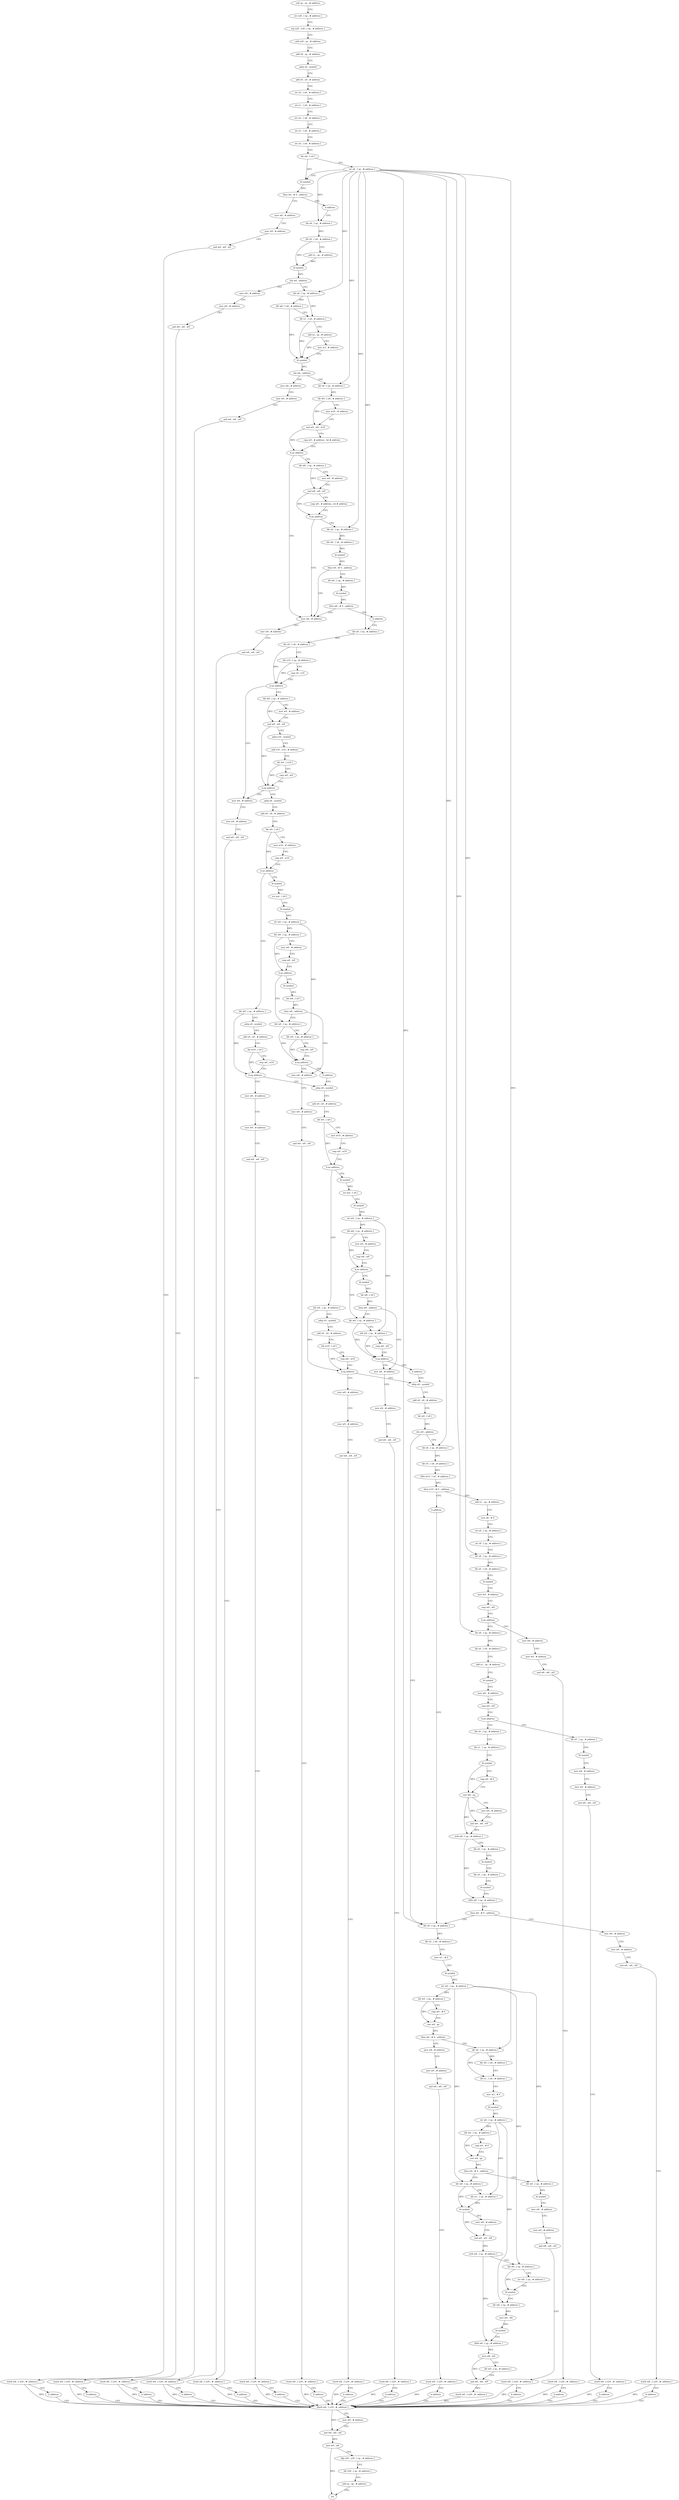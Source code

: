digraph "func" {
"4215012" [label = "sub sp , sp , # address" ]
"4215016" [label = "str x28 , [ sp , # address ]" ]
"4215020" [label = "stp x29 , x30 , [ sp , # address ]" ]
"4215024" [label = "add x29 , sp , # address" ]
"4215028" [label = "add x8 , sp , # address" ]
"4215032" [label = "adrp x9 , symbol" ]
"4215036" [label = "add x9 , x9 , # address" ]
"4215040" [label = "str x0 , [ x8 , # address ]" ]
"4215044" [label = "str x1 , [ x8 , # address ]" ]
"4215048" [label = "str w2 , [ x8 , # address ]" ]
"4215052" [label = "str x3 , [ x8 , # address ]" ]
"4215056" [label = "str x4 , [ x8 , # address ]" ]
"4215060" [label = "ldr w0 , [ x9 ]" ]
"4215064" [label = "str x8 , [ sp , # address ]" ]
"4215068" [label = "bl symbol" ]
"4215072" [label = "tbnz w0 , # 0 , address" ]
"4215080" [label = "mov w8 , # address" ]
"4215076" [label = "b address" ]
"4215084" [label = "mov w9 , # address" ]
"4215088" [label = "and w8 , w8 , w9" ]
"4215092" [label = "sturb w8 , [ x29 , #- address ]" ]
"4215096" [label = "b address" ]
"4216080" [label = "ldurb w8 , [ x29 , #- address ]" ]
"4215100" [label = "ldr x8 , [ sp , # address ]" ]
"4216084" [label = "mov w9 , # address" ]
"4216088" [label = "and w8 , w8 , w9" ]
"4216092" [label = "mov w0 , w8" ]
"4216096" [label = "ldp x29 , x30 , [ sp , # address ]" ]
"4216100" [label = "ldr x28 , [ sp , # address ]" ]
"4216104" [label = "add sp , sp , # address" ]
"4216108" [label = "ret" ]
"4215104" [label = "ldr x0 , [ x8 , # address ]" ]
"4215108" [label = "add x1 , sp , # address" ]
"4215112" [label = "bl symbol" ]
"4215116" [label = "cbz w0 , address" ]
"4215140" [label = "ldr x8 , [ sp , # address ]" ]
"4215120" [label = "mov w8 , # address" ]
"4215144" [label = "ldr w0 , [ x8 , # address ]" ]
"4215148" [label = "ldr x1 , [ x8 , # address ]" ]
"4215152" [label = "add x2 , sp , # address" ]
"4215156" [label = "mov w3 , # address" ]
"4215160" [label = "bl symbol" ]
"4215164" [label = "cbz w0 , address" ]
"4215188" [label = "ldr x8 , [ sp , # address ]" ]
"4215168" [label = "mov w8 , # address" ]
"4215124" [label = "mov w9 , # address" ]
"4215128" [label = "and w8 , w8 , w9" ]
"4215132" [label = "sturb w8 , [ x29 , #- address ]" ]
"4215136" [label = "b address" ]
"4215192" [label = "ldr w9 , [ x8 , # address ]" ]
"4215196" [label = "mov w10 , # address" ]
"4215200" [label = "and w9 , w9 , w10" ]
"4215204" [label = "cmp w9 , # address , lsl # address" ]
"4215208" [label = "b.ne address" ]
"4215264" [label = "mov w8 , # address" ]
"4215212" [label = "ldr w8 , [ sp , # address ]" ]
"4215172" [label = "mov w9 , # address" ]
"4215176" [label = "and w8 , w8 , w9" ]
"4215180" [label = "sturb w8 , [ x29 , #- address ]" ]
"4215184" [label = "b address" ]
"4215268" [label = "mov w9 , # address" ]
"4215272" [label = "and w8 , w8 , w9" ]
"4215276" [label = "sturb w8 , [ x29 , #- address ]" ]
"4215280" [label = "b address" ]
"4215216" [label = "mov w9 , # address" ]
"4215220" [label = "and w8 , w8 , w9" ]
"4215224" [label = "cmp w8 , # address , lsl # address" ]
"4215228" [label = "b.ne address" ]
"4215232" [label = "ldr x8 , [ sp , # address ]" ]
"4215236" [label = "ldr w0 , [ x8 , # address ]" ]
"4215240" [label = "bl symbol" ]
"4215244" [label = "tbnz w0 , # 0 , address" ]
"4215248" [label = "ldr w0 , [ sp , # address ]" ]
"4215252" [label = "bl symbol" ]
"4215256" [label = "tbnz w0 , # 0 , address" ]
"4215260" [label = "b address" ]
"4215284" [label = "ldr x8 , [ sp , # address ]" ]
"4215288" [label = "ldr x9 , [ x8 , # address ]" ]
"4215292" [label = "ldr x10 , [ sp , # address ]" ]
"4215296" [label = "cmp x9 , x10" ]
"4215300" [label = "b.ne address" ]
"4215336" [label = "mov w8 , # address" ]
"4215304" [label = "ldr w8 , [ sp , # address ]" ]
"4215340" [label = "mov w9 , # address" ]
"4215344" [label = "and w8 , w8 , w9" ]
"4215348" [label = "sturb w8 , [ x29 , #- address ]" ]
"4215352" [label = "b address" ]
"4215308" [label = "mov w9 , # address" ]
"4215312" [label = "and w8 , w8 , w9" ]
"4215316" [label = "adrp x10 , symbol" ]
"4215320" [label = "add x10 , x10 , # address" ]
"4215324" [label = "ldr w9 , [ x10 ]" ]
"4215328" [label = "cmp w8 , w9" ]
"4215332" [label = "b.eq address" ]
"4215356" [label = "adrp x8 , symbol" ]
"4215360" [label = "add x8 , x8 , # address" ]
"4215364" [label = "ldr w9 , [ x8 ]" ]
"4215368" [label = "mov w10 , # address" ]
"4215372" [label = "cmp w9 , w10" ]
"4215376" [label = "b.ne address" ]
"4215464" [label = "ldr w8 , [ sp , # address ]" ]
"4215380" [label = "bl symbol" ]
"4215468" [label = "adrp x9 , symbol" ]
"4215472" [label = "add x9 , x9 , # address" ]
"4215476" [label = "ldr w10 , [ x9 ]" ]
"4215480" [label = "cmp w8 , w10" ]
"4215484" [label = "b.eq address" ]
"4215508" [label = "adrp x8 , symbol" ]
"4215488" [label = "mov w8 , # address" ]
"4215384" [label = "str wzr , [ x0 ]" ]
"4215388" [label = "bl symbol" ]
"4215392" [label = "str w0 , [ sp , # address ]" ]
"4215396" [label = "ldr w8 , [ sp , # address ]" ]
"4215400" [label = "mov w9 , # address" ]
"4215404" [label = "cmp w8 , w9" ]
"4215408" [label = "b.ne address" ]
"4215424" [label = "ldr w8 , [ sp , # address ]" ]
"4215412" [label = "bl symbol" ]
"4215512" [label = "add x8 , x8 , # address" ]
"4215516" [label = "ldr w9 , [ x8 ]" ]
"4215520" [label = "mov w10 , # address" ]
"4215524" [label = "cmp w9 , w10" ]
"4215528" [label = "b.ne address" ]
"4215616" [label = "ldr w8 , [ sp , # address ]" ]
"4215532" [label = "bl symbol" ]
"4215492" [label = "mov w9 , # address" ]
"4215496" [label = "and w8 , w8 , w9" ]
"4215500" [label = "sturb w8 , [ x29 , #- address ]" ]
"4215504" [label = "b address" ]
"4215428" [label = "ldr w9 , [ sp , # address ]" ]
"4215432" [label = "cmp w8 , w9" ]
"4215436" [label = "b.eq address" ]
"4215460" [label = "b address" ]
"4215440" [label = "mov w8 , # address" ]
"4215416" [label = "ldr w8 , [ x0 ]" ]
"4215420" [label = "cbnz w8 , address" ]
"4215620" [label = "adrp x9 , symbol" ]
"4215624" [label = "add x9 , x9 , # address" ]
"4215628" [label = "ldr w10 , [ x9 ]" ]
"4215632" [label = "cmp w8 , w10" ]
"4215636" [label = "b.eq address" ]
"4215660" [label = "adrp x8 , symbol" ]
"4215640" [label = "mov w8 , # address" ]
"4215536" [label = "str wzr , [ x0 ]" ]
"4215540" [label = "bl symbol" ]
"4215544" [label = "str w0 , [ sp , # address ]" ]
"4215548" [label = "ldr w8 , [ sp , # address ]" ]
"4215552" [label = "mov w9 , # address" ]
"4215556" [label = "cmp w8 , w9" ]
"4215560" [label = "b.ne address" ]
"4215576" [label = "ldr w8 , [ sp , # address ]" ]
"4215564" [label = "bl symbol" ]
"4215444" [label = "mov w9 , # address" ]
"4215448" [label = "and w8 , w8 , w9" ]
"4215452" [label = "sturb w8 , [ x29 , #- address ]" ]
"4215456" [label = "b address" ]
"4215664" [label = "add x8 , x8 , # address" ]
"4215668" [label = "ldr w9 , [ x8 ]" ]
"4215672" [label = "cbz w9 , address" ]
"4215888" [label = "ldr x8 , [ sp , # address ]" ]
"4215676" [label = "ldr x8 , [ sp , # address ]" ]
"4215644" [label = "mov w9 , # address" ]
"4215648" [label = "and w8 , w8 , w9" ]
"4215652" [label = "sturb w8 , [ x29 , #- address ]" ]
"4215656" [label = "b address" ]
"4215580" [label = "ldr w9 , [ sp , # address ]" ]
"4215584" [label = "cmp w8 , w9" ]
"4215588" [label = "b.eq address" ]
"4215612" [label = "b address" ]
"4215592" [label = "mov w8 , # address" ]
"4215568" [label = "ldr w8 , [ x0 ]" ]
"4215572" [label = "cbnz w8 , address" ]
"4215892" [label = "ldr x0 , [ x8 , # address ]" ]
"4215896" [label = "mov w1 , # 0" ]
"4215900" [label = "bl symbol" ]
"4215904" [label = "str w0 , [ sp , # address ]" ]
"4215908" [label = "ldr w9 , [ sp , # address ]" ]
"4215912" [label = "cmp w9 , # 0" ]
"4215916" [label = "cset w9 , ge" ]
"4215920" [label = "tbnz w9 , # 0 , address" ]
"4215944" [label = "ldr x8 , [ sp , # address ]" ]
"4215924" [label = "mov w8 , # address" ]
"4215680" [label = "ldr x9 , [ x8 , # address ]" ]
"4215684" [label = "ldrb w10 , [ x9 , # address ]" ]
"4215688" [label = "tbnz w10 , # 0 , address" ]
"4215696" [label = "add x1 , sp , # address" ]
"4215692" [label = "b address" ]
"4215596" [label = "mov w9 , # address" ]
"4215600" [label = "and w8 , w8 , w9" ]
"4215604" [label = "sturb w8 , [ x29 , #- address ]" ]
"4215608" [label = "b address" ]
"4215948" [label = "ldr w0 , [ x8 , # address ]" ]
"4215952" [label = "ldr x1 , [ x8 , # address ]" ]
"4215956" [label = "mov w2 , # 0" ]
"4215960" [label = "bl symbol" ]
"4215964" [label = "str w0 , [ sp , # address ]" ]
"4215968" [label = "ldr w9 , [ sp , # address ]" ]
"4215972" [label = "cmp w9 , # 0" ]
"4215976" [label = "cset w9 , ge" ]
"4215980" [label = "tbnz w9 , # 0 , address" ]
"4216012" [label = "ldr w0 , [ sp , # address ]" ]
"4215984" [label = "ldr w0 , [ sp , # address ]" ]
"4215928" [label = "mov w9 , # address" ]
"4215932" [label = "and w8 , w8 , w9" ]
"4215936" [label = "sturb w8 , [ x29 , #- address ]" ]
"4215940" [label = "b address" ]
"4215700" [label = "mov x8 , # 0" ]
"4215704" [label = "str x8 , [ sp , # address ]" ]
"4215708" [label = "str x8 , [ sp , # address ]" ]
"4215712" [label = "ldr x8 , [ sp , # address ]" ]
"4215716" [label = "ldr x0 , [ x8 , # address ]" ]
"4215720" [label = "bl symbol" ]
"4215724" [label = "mov w9 , # address" ]
"4215728" [label = "cmp w0 , w9" ]
"4215732" [label = "b.ne address" ]
"4215756" [label = "ldr x8 , [ sp , # address ]" ]
"4215736" [label = "mov w8 , # address" ]
"4216016" [label = "ldr w1 , [ sp , # address ]" ]
"4216020" [label = "bl symbol" ]
"4216024" [label = "mov w8 , # address" ]
"4216028" [label = "and w9 , w0 , w8" ]
"4216032" [label = "strb w9 , [ sp , # address ]" ]
"4216036" [label = "ldr w0 , [ sp , # address ]" ]
"4216040" [label = "str w8 , [ sp , # address ]" ]
"4216044" [label = "bl symbol" ]
"4216048" [label = "ldr w8 , [ sp , # address ]" ]
"4216052" [label = "mov w0 , w8" ]
"4216056" [label = "bl symbol" ]
"4216060" [label = "ldrb w8 , [ sp , # address ]" ]
"4216064" [label = "mvn w8 , w8" ]
"4216068" [label = "ldr w9 , [ sp , # address ]" ]
"4216072" [label = "and w8 , w8 , w9" ]
"4216076" [label = "sturb w8 , [ x29 , #- address ]" ]
"4215988" [label = "bl symbol" ]
"4215992" [label = "mov w8 , # address" ]
"4215996" [label = "mov w9 , # address" ]
"4216000" [label = "and w8 , w8 , w9" ]
"4216004" [label = "sturb w8 , [ x29 , #- address ]" ]
"4216008" [label = "b address" ]
"4215760" [label = "ldr x0 , [ x8 , # address ]" ]
"4215764" [label = "add x1 , sp , # address" ]
"4215768" [label = "bl symbol" ]
"4215772" [label = "mov w9 , # address" ]
"4215776" [label = "cmp w0 , w9" ]
"4215780" [label = "b.ne address" ]
"4215812" [label = "ldr x0 , [ sp , # address ]" ]
"4215784" [label = "ldr x0 , [ sp , # address ]" ]
"4215740" [label = "mov w9 , # address" ]
"4215744" [label = "and w8 , w8 , w9" ]
"4215748" [label = "sturb w8 , [ x29 , #- address ]" ]
"4215752" [label = "b address" ]
"4215816" [label = "ldr x1 , [ sp , # address ]" ]
"4215820" [label = "bl symbol" ]
"4215824" [label = "cmp w0 , # 0" ]
"4215828" [label = "cset w8 , eq" ]
"4215832" [label = "mov w9 , # address" ]
"4215836" [label = "and w8 , w8 , w9" ]
"4215840" [label = "strb w8 , [ sp , # address ]" ]
"4215844" [label = "ldr x0 , [ sp , # address ]" ]
"4215848" [label = "bl symbol" ]
"4215852" [label = "ldr x0 , [ sp , # address ]" ]
"4215856" [label = "bl symbol" ]
"4215860" [label = "ldrb w8 , [ sp , # address ]" ]
"4215864" [label = "tbnz w8 , # 0 , address" ]
"4215868" [label = "mov w8 , # address" ]
"4215788" [label = "bl symbol" ]
"4215792" [label = "mov w8 , # address" ]
"4215796" [label = "mov w9 , # address" ]
"4215800" [label = "and w8 , w8 , w9" ]
"4215804" [label = "sturb w8 , [ x29 , #- address ]" ]
"4215808" [label = "b address" ]
"4215872" [label = "mov w9 , # address" ]
"4215876" [label = "and w8 , w8 , w9" ]
"4215880" [label = "sturb w8 , [ x29 , #- address ]" ]
"4215884" [label = "b address" ]
"4215012" -> "4215016" [ label = "CFG" ]
"4215016" -> "4215020" [ label = "CFG" ]
"4215020" -> "4215024" [ label = "CFG" ]
"4215024" -> "4215028" [ label = "CFG" ]
"4215028" -> "4215032" [ label = "CFG" ]
"4215032" -> "4215036" [ label = "CFG" ]
"4215036" -> "4215040" [ label = "CFG" ]
"4215040" -> "4215044" [ label = "CFG" ]
"4215044" -> "4215048" [ label = "CFG" ]
"4215048" -> "4215052" [ label = "CFG" ]
"4215052" -> "4215056" [ label = "CFG" ]
"4215056" -> "4215060" [ label = "CFG" ]
"4215060" -> "4215064" [ label = "CFG" ]
"4215060" -> "4215068" [ label = "DFG" ]
"4215064" -> "4215068" [ label = "CFG" ]
"4215064" -> "4215100" [ label = "DFG" ]
"4215064" -> "4215140" [ label = "DFG" ]
"4215064" -> "4215188" [ label = "DFG" ]
"4215064" -> "4215232" [ label = "DFG" ]
"4215064" -> "4215284" [ label = "DFG" ]
"4215064" -> "4215888" [ label = "DFG" ]
"4215064" -> "4215676" [ label = "DFG" ]
"4215064" -> "4215712" [ label = "DFG" ]
"4215064" -> "4215756" [ label = "DFG" ]
"4215064" -> "4215944" [ label = "DFG" ]
"4215068" -> "4215072" [ label = "DFG" ]
"4215072" -> "4215080" [ label = "CFG" ]
"4215072" -> "4215076" [ label = "CFG" ]
"4215080" -> "4215084" [ label = "CFG" ]
"4215076" -> "4215100" [ label = "CFG" ]
"4215084" -> "4215088" [ label = "CFG" ]
"4215088" -> "4215092" [ label = "CFG" ]
"4215092" -> "4215096" [ label = "CFG" ]
"4215092" -> "4216080" [ label = "DFG" ]
"4215096" -> "4216080" [ label = "CFG" ]
"4216080" -> "4216084" [ label = "CFG" ]
"4216080" -> "4216088" [ label = "DFG" ]
"4215100" -> "4215104" [ label = "DFG" ]
"4216084" -> "4216088" [ label = "CFG" ]
"4216088" -> "4216092" [ label = "DFG" ]
"4216092" -> "4216096" [ label = "CFG" ]
"4216092" -> "4216108" [ label = "DFG" ]
"4216096" -> "4216100" [ label = "CFG" ]
"4216100" -> "4216104" [ label = "CFG" ]
"4216104" -> "4216108" [ label = "CFG" ]
"4215104" -> "4215108" [ label = "CFG" ]
"4215104" -> "4215112" [ label = "DFG" ]
"4215108" -> "4215112" [ label = "DFG" ]
"4215112" -> "4215116" [ label = "DFG" ]
"4215116" -> "4215140" [ label = "CFG" ]
"4215116" -> "4215120" [ label = "CFG" ]
"4215140" -> "4215144" [ label = "DFG" ]
"4215140" -> "4215148" [ label = "DFG" ]
"4215120" -> "4215124" [ label = "CFG" ]
"4215144" -> "4215148" [ label = "CFG" ]
"4215144" -> "4215160" [ label = "DFG" ]
"4215148" -> "4215152" [ label = "CFG" ]
"4215148" -> "4215160" [ label = "DFG" ]
"4215152" -> "4215156" [ label = "CFG" ]
"4215152" -> "4215160" [ label = "DFG" ]
"4215156" -> "4215160" [ label = "CFG" ]
"4215160" -> "4215164" [ label = "DFG" ]
"4215164" -> "4215188" [ label = "CFG" ]
"4215164" -> "4215168" [ label = "CFG" ]
"4215188" -> "4215192" [ label = "DFG" ]
"4215168" -> "4215172" [ label = "CFG" ]
"4215124" -> "4215128" [ label = "CFG" ]
"4215128" -> "4215132" [ label = "CFG" ]
"4215132" -> "4215136" [ label = "CFG" ]
"4215132" -> "4216080" [ label = "DFG" ]
"4215136" -> "4216080" [ label = "CFG" ]
"4215192" -> "4215196" [ label = "CFG" ]
"4215192" -> "4215200" [ label = "DFG" ]
"4215196" -> "4215200" [ label = "CFG" ]
"4215200" -> "4215204" [ label = "CFG" ]
"4215200" -> "4215208" [ label = "DFG" ]
"4215204" -> "4215208" [ label = "CFG" ]
"4215208" -> "4215264" [ label = "CFG" ]
"4215208" -> "4215212" [ label = "CFG" ]
"4215264" -> "4215268" [ label = "CFG" ]
"4215212" -> "4215216" [ label = "CFG" ]
"4215212" -> "4215220" [ label = "DFG" ]
"4215172" -> "4215176" [ label = "CFG" ]
"4215176" -> "4215180" [ label = "CFG" ]
"4215180" -> "4215184" [ label = "CFG" ]
"4215180" -> "4216080" [ label = "DFG" ]
"4215184" -> "4216080" [ label = "CFG" ]
"4215268" -> "4215272" [ label = "CFG" ]
"4215272" -> "4215276" [ label = "CFG" ]
"4215276" -> "4215280" [ label = "CFG" ]
"4215276" -> "4216080" [ label = "DFG" ]
"4215280" -> "4216080" [ label = "CFG" ]
"4215216" -> "4215220" [ label = "CFG" ]
"4215220" -> "4215224" [ label = "CFG" ]
"4215220" -> "4215228" [ label = "DFG" ]
"4215224" -> "4215228" [ label = "CFG" ]
"4215228" -> "4215264" [ label = "CFG" ]
"4215228" -> "4215232" [ label = "CFG" ]
"4215232" -> "4215236" [ label = "DFG" ]
"4215236" -> "4215240" [ label = "DFG" ]
"4215240" -> "4215244" [ label = "DFG" ]
"4215244" -> "4215264" [ label = "CFG" ]
"4215244" -> "4215248" [ label = "CFG" ]
"4215248" -> "4215252" [ label = "DFG" ]
"4215252" -> "4215256" [ label = "DFG" ]
"4215256" -> "4215264" [ label = "CFG" ]
"4215256" -> "4215260" [ label = "CFG" ]
"4215260" -> "4215284" [ label = "CFG" ]
"4215284" -> "4215288" [ label = "DFG" ]
"4215288" -> "4215292" [ label = "CFG" ]
"4215288" -> "4215300" [ label = "DFG" ]
"4215292" -> "4215296" [ label = "CFG" ]
"4215292" -> "4215300" [ label = "DFG" ]
"4215296" -> "4215300" [ label = "CFG" ]
"4215300" -> "4215336" [ label = "CFG" ]
"4215300" -> "4215304" [ label = "CFG" ]
"4215336" -> "4215340" [ label = "CFG" ]
"4215304" -> "4215308" [ label = "CFG" ]
"4215304" -> "4215312" [ label = "DFG" ]
"4215340" -> "4215344" [ label = "CFG" ]
"4215344" -> "4215348" [ label = "CFG" ]
"4215348" -> "4215352" [ label = "CFG" ]
"4215348" -> "4216080" [ label = "DFG" ]
"4215352" -> "4216080" [ label = "CFG" ]
"4215308" -> "4215312" [ label = "CFG" ]
"4215312" -> "4215316" [ label = "CFG" ]
"4215312" -> "4215332" [ label = "DFG" ]
"4215316" -> "4215320" [ label = "CFG" ]
"4215320" -> "4215324" [ label = "CFG" ]
"4215324" -> "4215328" [ label = "CFG" ]
"4215324" -> "4215332" [ label = "DFG" ]
"4215328" -> "4215332" [ label = "CFG" ]
"4215332" -> "4215356" [ label = "CFG" ]
"4215332" -> "4215336" [ label = "CFG" ]
"4215356" -> "4215360" [ label = "CFG" ]
"4215360" -> "4215364" [ label = "CFG" ]
"4215364" -> "4215368" [ label = "CFG" ]
"4215364" -> "4215376" [ label = "DFG" ]
"4215368" -> "4215372" [ label = "CFG" ]
"4215372" -> "4215376" [ label = "CFG" ]
"4215376" -> "4215464" [ label = "CFG" ]
"4215376" -> "4215380" [ label = "CFG" ]
"4215464" -> "4215468" [ label = "CFG" ]
"4215464" -> "4215484" [ label = "DFG" ]
"4215380" -> "4215384" [ label = "DFG" ]
"4215468" -> "4215472" [ label = "CFG" ]
"4215472" -> "4215476" [ label = "CFG" ]
"4215476" -> "4215480" [ label = "CFG" ]
"4215476" -> "4215484" [ label = "DFG" ]
"4215480" -> "4215484" [ label = "CFG" ]
"4215484" -> "4215508" [ label = "CFG" ]
"4215484" -> "4215488" [ label = "CFG" ]
"4215508" -> "4215512" [ label = "CFG" ]
"4215488" -> "4215492" [ label = "CFG" ]
"4215384" -> "4215388" [ label = "CFG" ]
"4215388" -> "4215392" [ label = "DFG" ]
"4215392" -> "4215396" [ label = "DFG" ]
"4215392" -> "4215428" [ label = "DFG" ]
"4215396" -> "4215400" [ label = "CFG" ]
"4215396" -> "4215408" [ label = "DFG" ]
"4215400" -> "4215404" [ label = "CFG" ]
"4215404" -> "4215408" [ label = "CFG" ]
"4215408" -> "4215424" [ label = "CFG" ]
"4215408" -> "4215412" [ label = "CFG" ]
"4215424" -> "4215428" [ label = "CFG" ]
"4215424" -> "4215436" [ label = "DFG" ]
"4215412" -> "4215416" [ label = "DFG" ]
"4215512" -> "4215516" [ label = "CFG" ]
"4215516" -> "4215520" [ label = "CFG" ]
"4215516" -> "4215528" [ label = "DFG" ]
"4215520" -> "4215524" [ label = "CFG" ]
"4215524" -> "4215528" [ label = "CFG" ]
"4215528" -> "4215616" [ label = "CFG" ]
"4215528" -> "4215532" [ label = "CFG" ]
"4215616" -> "4215620" [ label = "CFG" ]
"4215616" -> "4215636" [ label = "DFG" ]
"4215532" -> "4215536" [ label = "DFG" ]
"4215492" -> "4215496" [ label = "CFG" ]
"4215496" -> "4215500" [ label = "CFG" ]
"4215500" -> "4215504" [ label = "CFG" ]
"4215500" -> "4216080" [ label = "DFG" ]
"4215504" -> "4216080" [ label = "CFG" ]
"4215428" -> "4215432" [ label = "CFG" ]
"4215428" -> "4215436" [ label = "DFG" ]
"4215432" -> "4215436" [ label = "CFG" ]
"4215436" -> "4215460" [ label = "CFG" ]
"4215436" -> "4215440" [ label = "CFG" ]
"4215460" -> "4215508" [ label = "CFG" ]
"4215440" -> "4215444" [ label = "CFG" ]
"4215416" -> "4215420" [ label = "DFG" ]
"4215420" -> "4215440" [ label = "CFG" ]
"4215420" -> "4215424" [ label = "CFG" ]
"4215620" -> "4215624" [ label = "CFG" ]
"4215624" -> "4215628" [ label = "CFG" ]
"4215628" -> "4215632" [ label = "CFG" ]
"4215628" -> "4215636" [ label = "DFG" ]
"4215632" -> "4215636" [ label = "CFG" ]
"4215636" -> "4215660" [ label = "CFG" ]
"4215636" -> "4215640" [ label = "CFG" ]
"4215660" -> "4215664" [ label = "CFG" ]
"4215640" -> "4215644" [ label = "CFG" ]
"4215536" -> "4215540" [ label = "CFG" ]
"4215540" -> "4215544" [ label = "DFG" ]
"4215544" -> "4215548" [ label = "DFG" ]
"4215544" -> "4215580" [ label = "DFG" ]
"4215548" -> "4215552" [ label = "CFG" ]
"4215548" -> "4215560" [ label = "DFG" ]
"4215552" -> "4215556" [ label = "CFG" ]
"4215556" -> "4215560" [ label = "CFG" ]
"4215560" -> "4215576" [ label = "CFG" ]
"4215560" -> "4215564" [ label = "CFG" ]
"4215576" -> "4215580" [ label = "CFG" ]
"4215576" -> "4215588" [ label = "DFG" ]
"4215564" -> "4215568" [ label = "DFG" ]
"4215444" -> "4215448" [ label = "CFG" ]
"4215448" -> "4215452" [ label = "CFG" ]
"4215452" -> "4215456" [ label = "CFG" ]
"4215452" -> "4216080" [ label = "DFG" ]
"4215456" -> "4216080" [ label = "CFG" ]
"4215664" -> "4215668" [ label = "CFG" ]
"4215668" -> "4215672" [ label = "DFG" ]
"4215672" -> "4215888" [ label = "CFG" ]
"4215672" -> "4215676" [ label = "CFG" ]
"4215888" -> "4215892" [ label = "DFG" ]
"4215676" -> "4215680" [ label = "DFG" ]
"4215644" -> "4215648" [ label = "CFG" ]
"4215648" -> "4215652" [ label = "CFG" ]
"4215652" -> "4215656" [ label = "CFG" ]
"4215652" -> "4216080" [ label = "DFG" ]
"4215656" -> "4216080" [ label = "CFG" ]
"4215580" -> "4215584" [ label = "CFG" ]
"4215580" -> "4215588" [ label = "DFG" ]
"4215584" -> "4215588" [ label = "CFG" ]
"4215588" -> "4215612" [ label = "CFG" ]
"4215588" -> "4215592" [ label = "CFG" ]
"4215612" -> "4215660" [ label = "CFG" ]
"4215592" -> "4215596" [ label = "CFG" ]
"4215568" -> "4215572" [ label = "DFG" ]
"4215572" -> "4215592" [ label = "CFG" ]
"4215572" -> "4215576" [ label = "CFG" ]
"4215892" -> "4215896" [ label = "CFG" ]
"4215896" -> "4215900" [ label = "CFG" ]
"4215900" -> "4215904" [ label = "DFG" ]
"4215904" -> "4215908" [ label = "DFG" ]
"4215904" -> "4216012" [ label = "DFG" ]
"4215904" -> "4216036" [ label = "DFG" ]
"4215904" -> "4215984" [ label = "DFG" ]
"4215908" -> "4215912" [ label = "CFG" ]
"4215908" -> "4215916" [ label = "DFG" ]
"4215912" -> "4215916" [ label = "CFG" ]
"4215916" -> "4215920" [ label = "DFG" ]
"4215920" -> "4215944" [ label = "CFG" ]
"4215920" -> "4215924" [ label = "CFG" ]
"4215944" -> "4215948" [ label = "DFG" ]
"4215944" -> "4215952" [ label = "DFG" ]
"4215924" -> "4215928" [ label = "CFG" ]
"4215680" -> "4215684" [ label = "DFG" ]
"4215684" -> "4215688" [ label = "DFG" ]
"4215688" -> "4215696" [ label = "CFG" ]
"4215688" -> "4215692" [ label = "CFG" ]
"4215696" -> "4215700" [ label = "CFG" ]
"4215692" -> "4215888" [ label = "CFG" ]
"4215596" -> "4215600" [ label = "CFG" ]
"4215600" -> "4215604" [ label = "CFG" ]
"4215604" -> "4215608" [ label = "CFG" ]
"4215604" -> "4216080" [ label = "DFG" ]
"4215608" -> "4216080" [ label = "CFG" ]
"4215948" -> "4215952" [ label = "CFG" ]
"4215952" -> "4215956" [ label = "CFG" ]
"4215956" -> "4215960" [ label = "CFG" ]
"4215960" -> "4215964" [ label = "DFG" ]
"4215964" -> "4215968" [ label = "DFG" ]
"4215964" -> "4216016" [ label = "DFG" ]
"4215964" -> "4216048" [ label = "DFG" ]
"4215968" -> "4215972" [ label = "CFG" ]
"4215968" -> "4215976" [ label = "DFG" ]
"4215972" -> "4215976" [ label = "CFG" ]
"4215976" -> "4215980" [ label = "DFG" ]
"4215980" -> "4216012" [ label = "CFG" ]
"4215980" -> "4215984" [ label = "CFG" ]
"4216012" -> "4216016" [ label = "CFG" ]
"4216012" -> "4216020" [ label = "DFG" ]
"4215984" -> "4215988" [ label = "DFG" ]
"4215928" -> "4215932" [ label = "CFG" ]
"4215932" -> "4215936" [ label = "CFG" ]
"4215936" -> "4215940" [ label = "CFG" ]
"4215936" -> "4216080" [ label = "DFG" ]
"4215940" -> "4216080" [ label = "CFG" ]
"4215700" -> "4215704" [ label = "CFG" ]
"4215704" -> "4215708" [ label = "CFG" ]
"4215708" -> "4215712" [ label = "CFG" ]
"4215712" -> "4215716" [ label = "DFG" ]
"4215716" -> "4215720" [ label = "CFG" ]
"4215720" -> "4215724" [ label = "CFG" ]
"4215724" -> "4215728" [ label = "CFG" ]
"4215728" -> "4215732" [ label = "CFG" ]
"4215732" -> "4215756" [ label = "CFG" ]
"4215732" -> "4215736" [ label = "CFG" ]
"4215756" -> "4215760" [ label = "DFG" ]
"4215736" -> "4215740" [ label = "CFG" ]
"4216016" -> "4216020" [ label = "DFG" ]
"4216020" -> "4216024" [ label = "CFG" ]
"4216020" -> "4216028" [ label = "DFG" ]
"4216024" -> "4216028" [ label = "CFG" ]
"4216028" -> "4216032" [ label = "DFG" ]
"4216032" -> "4216036" [ label = "CFG" ]
"4216032" -> "4216060" [ label = "DFG" ]
"4216036" -> "4216040" [ label = "CFG" ]
"4216036" -> "4216044" [ label = "DFG" ]
"4216040" -> "4216044" [ label = "CFG" ]
"4216044" -> "4216048" [ label = "CFG" ]
"4216048" -> "4216052" [ label = "DFG" ]
"4216052" -> "4216056" [ label = "DFG" ]
"4216056" -> "4216060" [ label = "CFG" ]
"4216060" -> "4216064" [ label = "DFG" ]
"4216064" -> "4216068" [ label = "CFG" ]
"4216064" -> "4216072" [ label = "DFG" ]
"4216068" -> "4216072" [ label = "CFG" ]
"4216072" -> "4216076" [ label = "DFG" ]
"4216076" -> "4216080" [ label = "DFG" ]
"4215988" -> "4215992" [ label = "CFG" ]
"4215992" -> "4215996" [ label = "CFG" ]
"4215996" -> "4216000" [ label = "CFG" ]
"4216000" -> "4216004" [ label = "CFG" ]
"4216004" -> "4216008" [ label = "CFG" ]
"4216004" -> "4216080" [ label = "DFG" ]
"4216008" -> "4216080" [ label = "CFG" ]
"4215760" -> "4215764" [ label = "CFG" ]
"4215764" -> "4215768" [ label = "CFG" ]
"4215768" -> "4215772" [ label = "CFG" ]
"4215772" -> "4215776" [ label = "CFG" ]
"4215776" -> "4215780" [ label = "CFG" ]
"4215780" -> "4215812" [ label = "CFG" ]
"4215780" -> "4215784" [ label = "CFG" ]
"4215812" -> "4215816" [ label = "CFG" ]
"4215784" -> "4215788" [ label = "CFG" ]
"4215740" -> "4215744" [ label = "CFG" ]
"4215744" -> "4215748" [ label = "CFG" ]
"4215748" -> "4215752" [ label = "CFG" ]
"4215748" -> "4216080" [ label = "DFG" ]
"4215752" -> "4216080" [ label = "CFG" ]
"4215816" -> "4215820" [ label = "CFG" ]
"4215820" -> "4215824" [ label = "CFG" ]
"4215820" -> "4215828" [ label = "DFG" ]
"4215824" -> "4215828" [ label = "CFG" ]
"4215828" -> "4215832" [ label = "CFG" ]
"4215828" -> "4215836" [ label = "DFG" ]
"4215828" -> "4215840" [ label = "DFG" ]
"4215832" -> "4215836" [ label = "CFG" ]
"4215836" -> "4215840" [ label = "DFG" ]
"4215840" -> "4215844" [ label = "CFG" ]
"4215840" -> "4215860" [ label = "DFG" ]
"4215844" -> "4215848" [ label = "CFG" ]
"4215848" -> "4215852" [ label = "CFG" ]
"4215852" -> "4215856" [ label = "CFG" ]
"4215856" -> "4215860" [ label = "CFG" ]
"4215860" -> "4215864" [ label = "DFG" ]
"4215864" -> "4215888" [ label = "CFG" ]
"4215864" -> "4215868" [ label = "CFG" ]
"4215868" -> "4215872" [ label = "CFG" ]
"4215788" -> "4215792" [ label = "CFG" ]
"4215792" -> "4215796" [ label = "CFG" ]
"4215796" -> "4215800" [ label = "CFG" ]
"4215800" -> "4215804" [ label = "CFG" ]
"4215804" -> "4215808" [ label = "CFG" ]
"4215804" -> "4216080" [ label = "DFG" ]
"4215808" -> "4216080" [ label = "CFG" ]
"4215872" -> "4215876" [ label = "CFG" ]
"4215876" -> "4215880" [ label = "CFG" ]
"4215880" -> "4215884" [ label = "CFG" ]
"4215880" -> "4216080" [ label = "DFG" ]
"4215884" -> "4216080" [ label = "CFG" ]
}
